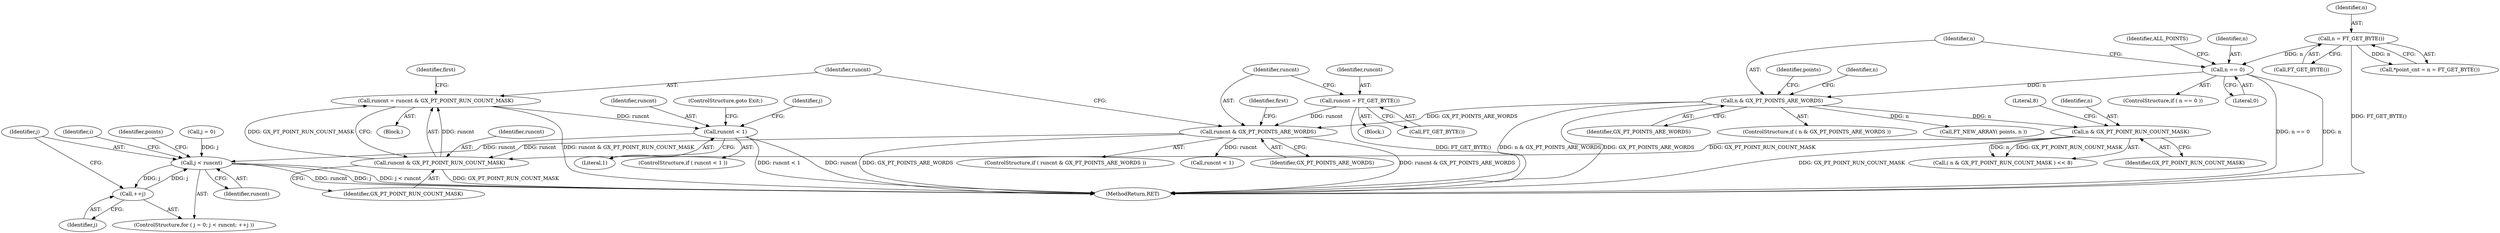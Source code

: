 digraph "1_savannah_59eb9f8cfe7d1df379a2318316d1f04f80fba54a@del" {
"1000184" [label="(Call,runcnt < 1)"];
"1000170" [label="(Call,runcnt = runcnt & GX_PT_POINT_RUN_COUNT_MASK)"];
"1000172" [label="(Call,runcnt & GX_PT_POINT_RUN_COUNT_MASK)"];
"1000166" [label="(Call,runcnt & GX_PT_POINTS_ARE_WORDS)"];
"1000162" [label="(Call,runcnt = FT_GET_BYTE())"];
"1000136" [label="(Call,n & GX_PT_POINTS_ARE_WORDS)"];
"1000130" [label="(Call,n == 0)"];
"1000126" [label="(Call,n = FT_GET_BYTE())"];
"1000144" [label="(Call,n & GX_PT_POINT_RUN_COUNT_MASK)"];
"1000192" [label="(Call,j < runcnt)"];
"1000195" [label="(Call,++j)"];
"1000185" [label="(Identifier,runcnt)"];
"1000187" [label="(ControlStructure,goto Exit;)"];
"1000199" [label="(Identifier,points)"];
"1000163" [label="(Identifier,runcnt)"];
"1000143" [label="(Call,( n & GX_PT_POINT_RUN_COUNT_MASK ) << 8)"];
"1000136" [label="(Call,n & GX_PT_POINTS_ARE_WORDS)"];
"1000171" [label="(Identifier,runcnt)"];
"1000244" [label="(MethodReturn,RET)"];
"1000150" [label="(Identifier,points)"];
"1000127" [label="(Identifier,n)"];
"1000147" [label="(Literal,8)"];
"1000138" [label="(Identifier,GX_PT_POINTS_ARE_WORDS)"];
"1000135" [label="(ControlStructure,if ( n & GX_PT_POINTS_ARE_WORDS ))"];
"1000174" [label="(Identifier,GX_PT_POINT_RUN_COUNT_MASK)"];
"1000210" [label="(Identifier,first)"];
"1000190" [label="(Identifier,j)"];
"1000146" [label="(Identifier,GX_PT_POINT_RUN_COUNT_MASK)"];
"1000134" [label="(Identifier,ALL_POINTS)"];
"1000184" [label="(Call,runcnt < 1)"];
"1000144" [label="(Call,n & GX_PT_POINT_RUN_COUNT_MASK)"];
"1000145" [label="(Identifier,n)"];
"1000165" [label="(ControlStructure,if ( runcnt & GX_PT_POINTS_ARE_WORDS ))"];
"1000192" [label="(Call,j < runcnt)"];
"1000176" [label="(Identifier,first)"];
"1000131" [label="(Identifier,n)"];
"1000189" [label="(Call,j = 0)"];
"1000196" [label="(Identifier,j)"];
"1000193" [label="(Identifier,j)"];
"1000188" [label="(ControlStructure,for ( j = 0; j < runcnt; ++j ))"];
"1000183" [label="(ControlStructure,if ( runcnt < 1 ))"];
"1000169" [label="(Block,)"];
"1000129" [label="(ControlStructure,if ( n == 0 ))"];
"1000132" [label="(Literal,0)"];
"1000170" [label="(Call,runcnt = runcnt & GX_PT_POINT_RUN_COUNT_MASK)"];
"1000164" [label="(Call,FT_GET_BYTE())"];
"1000159" [label="(Identifier,i)"];
"1000218" [label="(Call,runcnt < 1)"];
"1000123" [label="(Call,*point_cnt = n = FT_GET_BYTE())"];
"1000195" [label="(Call,++j)"];
"1000166" [label="(Call,runcnt & GX_PT_POINTS_ARE_WORDS)"];
"1000173" [label="(Identifier,runcnt)"];
"1000172" [label="(Call,runcnt & GX_PT_POINT_RUN_COUNT_MASK)"];
"1000140" [label="(Identifier,n)"];
"1000126" [label="(Call,n = FT_GET_BYTE())"];
"1000161" [label="(Block,)"];
"1000137" [label="(Identifier,n)"];
"1000130" [label="(Call,n == 0)"];
"1000186" [label="(Literal,1)"];
"1000194" [label="(Identifier,runcnt)"];
"1000167" [label="(Identifier,runcnt)"];
"1000128" [label="(Call,FT_GET_BYTE())"];
"1000149" [label="(Call,FT_NEW_ARRAY( points, n ))"];
"1000162" [label="(Call,runcnt = FT_GET_BYTE())"];
"1000168" [label="(Identifier,GX_PT_POINTS_ARE_WORDS)"];
"1000184" -> "1000183"  [label="AST: "];
"1000184" -> "1000186"  [label="CFG: "];
"1000185" -> "1000184"  [label="AST: "];
"1000186" -> "1000184"  [label="AST: "];
"1000187" -> "1000184"  [label="CFG: "];
"1000190" -> "1000184"  [label="CFG: "];
"1000184" -> "1000244"  [label="DDG: runcnt"];
"1000184" -> "1000244"  [label="DDG: runcnt < 1"];
"1000170" -> "1000184"  [label="DDG: runcnt"];
"1000184" -> "1000192"  [label="DDG: runcnt"];
"1000170" -> "1000169"  [label="AST: "];
"1000170" -> "1000172"  [label="CFG: "];
"1000171" -> "1000170"  [label="AST: "];
"1000172" -> "1000170"  [label="AST: "];
"1000176" -> "1000170"  [label="CFG: "];
"1000170" -> "1000244"  [label="DDG: runcnt & GX_PT_POINT_RUN_COUNT_MASK"];
"1000172" -> "1000170"  [label="DDG: runcnt"];
"1000172" -> "1000170"  [label="DDG: GX_PT_POINT_RUN_COUNT_MASK"];
"1000172" -> "1000174"  [label="CFG: "];
"1000173" -> "1000172"  [label="AST: "];
"1000174" -> "1000172"  [label="AST: "];
"1000172" -> "1000244"  [label="DDG: GX_PT_POINT_RUN_COUNT_MASK"];
"1000166" -> "1000172"  [label="DDG: runcnt"];
"1000144" -> "1000172"  [label="DDG: GX_PT_POINT_RUN_COUNT_MASK"];
"1000166" -> "1000165"  [label="AST: "];
"1000166" -> "1000168"  [label="CFG: "];
"1000167" -> "1000166"  [label="AST: "];
"1000168" -> "1000166"  [label="AST: "];
"1000171" -> "1000166"  [label="CFG: "];
"1000210" -> "1000166"  [label="CFG: "];
"1000166" -> "1000244"  [label="DDG: GX_PT_POINTS_ARE_WORDS"];
"1000166" -> "1000244"  [label="DDG: runcnt & GX_PT_POINTS_ARE_WORDS"];
"1000162" -> "1000166"  [label="DDG: runcnt"];
"1000136" -> "1000166"  [label="DDG: GX_PT_POINTS_ARE_WORDS"];
"1000166" -> "1000218"  [label="DDG: runcnt"];
"1000162" -> "1000161"  [label="AST: "];
"1000162" -> "1000164"  [label="CFG: "];
"1000163" -> "1000162"  [label="AST: "];
"1000164" -> "1000162"  [label="AST: "];
"1000167" -> "1000162"  [label="CFG: "];
"1000162" -> "1000244"  [label="DDG: FT_GET_BYTE()"];
"1000136" -> "1000135"  [label="AST: "];
"1000136" -> "1000138"  [label="CFG: "];
"1000137" -> "1000136"  [label="AST: "];
"1000138" -> "1000136"  [label="AST: "];
"1000140" -> "1000136"  [label="CFG: "];
"1000150" -> "1000136"  [label="CFG: "];
"1000136" -> "1000244"  [label="DDG: n & GX_PT_POINTS_ARE_WORDS"];
"1000136" -> "1000244"  [label="DDG: GX_PT_POINTS_ARE_WORDS"];
"1000130" -> "1000136"  [label="DDG: n"];
"1000136" -> "1000144"  [label="DDG: n"];
"1000136" -> "1000149"  [label="DDG: n"];
"1000130" -> "1000129"  [label="AST: "];
"1000130" -> "1000132"  [label="CFG: "];
"1000131" -> "1000130"  [label="AST: "];
"1000132" -> "1000130"  [label="AST: "];
"1000134" -> "1000130"  [label="CFG: "];
"1000137" -> "1000130"  [label="CFG: "];
"1000130" -> "1000244"  [label="DDG: n == 0"];
"1000130" -> "1000244"  [label="DDG: n"];
"1000126" -> "1000130"  [label="DDG: n"];
"1000126" -> "1000123"  [label="AST: "];
"1000126" -> "1000128"  [label="CFG: "];
"1000127" -> "1000126"  [label="AST: "];
"1000128" -> "1000126"  [label="AST: "];
"1000123" -> "1000126"  [label="CFG: "];
"1000126" -> "1000244"  [label="DDG: FT_GET_BYTE()"];
"1000126" -> "1000123"  [label="DDG: n"];
"1000144" -> "1000143"  [label="AST: "];
"1000144" -> "1000146"  [label="CFG: "];
"1000145" -> "1000144"  [label="AST: "];
"1000146" -> "1000144"  [label="AST: "];
"1000147" -> "1000144"  [label="CFG: "];
"1000144" -> "1000244"  [label="DDG: GX_PT_POINT_RUN_COUNT_MASK"];
"1000144" -> "1000143"  [label="DDG: n"];
"1000144" -> "1000143"  [label="DDG: GX_PT_POINT_RUN_COUNT_MASK"];
"1000192" -> "1000188"  [label="AST: "];
"1000192" -> "1000194"  [label="CFG: "];
"1000193" -> "1000192"  [label="AST: "];
"1000194" -> "1000192"  [label="AST: "];
"1000159" -> "1000192"  [label="CFG: "];
"1000199" -> "1000192"  [label="CFG: "];
"1000192" -> "1000244"  [label="DDG: j < runcnt"];
"1000192" -> "1000244"  [label="DDG: runcnt"];
"1000192" -> "1000244"  [label="DDG: j"];
"1000189" -> "1000192"  [label="DDG: j"];
"1000195" -> "1000192"  [label="DDG: j"];
"1000192" -> "1000195"  [label="DDG: j"];
"1000195" -> "1000188"  [label="AST: "];
"1000195" -> "1000196"  [label="CFG: "];
"1000196" -> "1000195"  [label="AST: "];
"1000193" -> "1000195"  [label="CFG: "];
}
